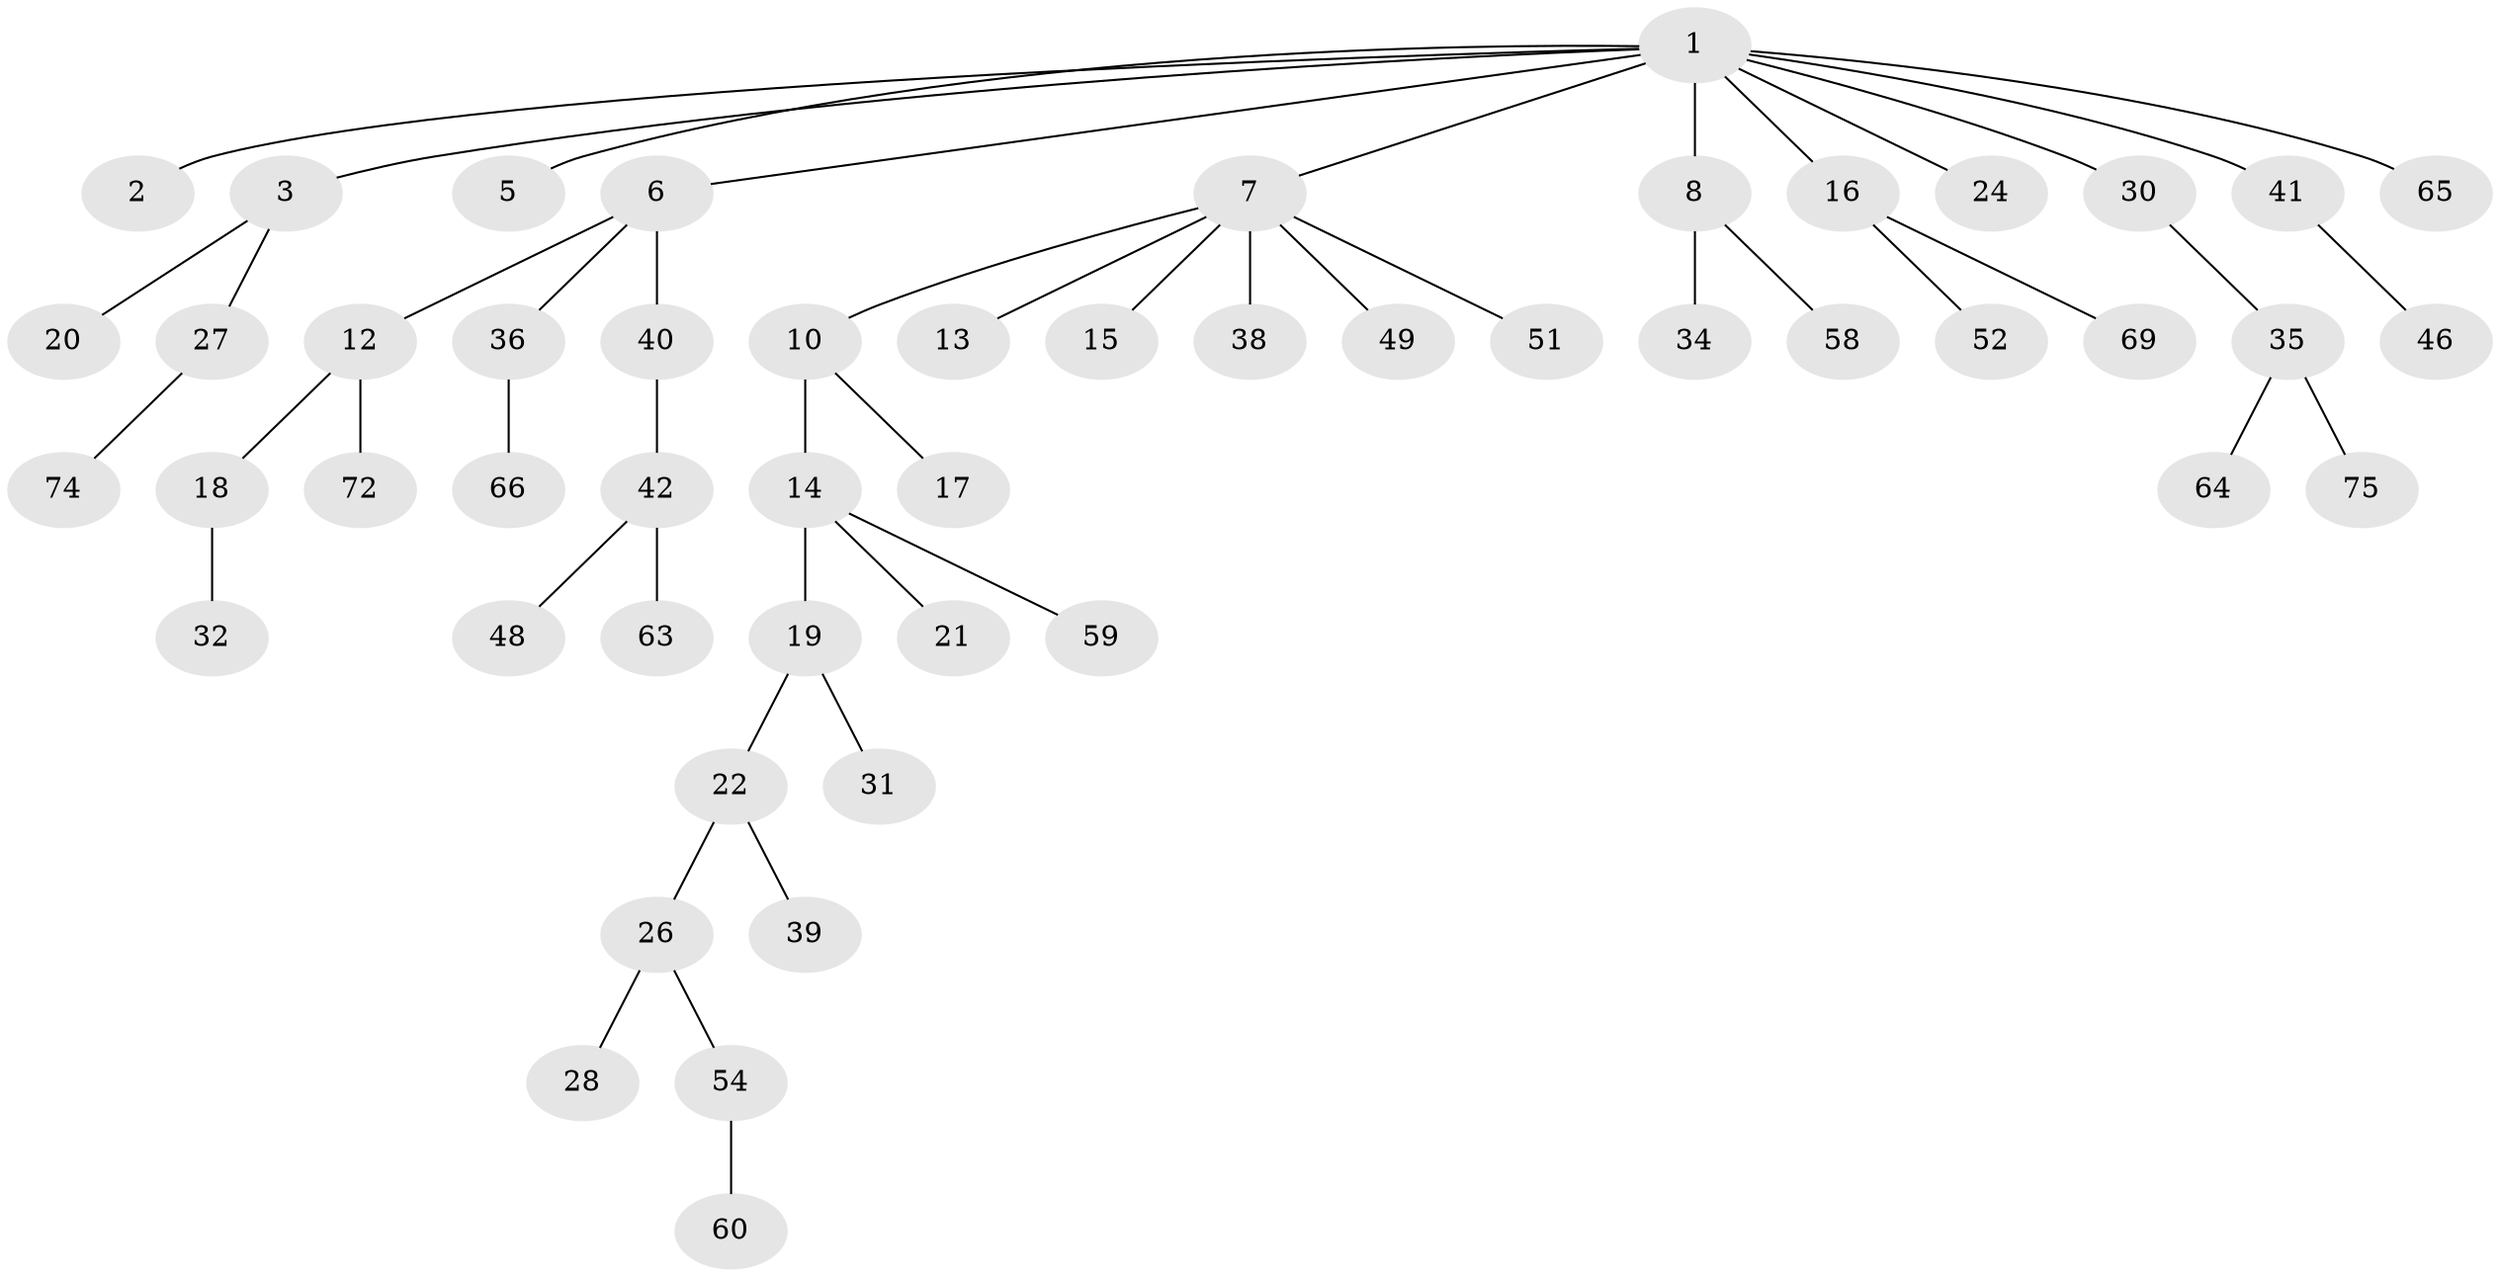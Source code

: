 // Generated by graph-tools (version 1.1) at 2025/52/02/27/25 19:52:11]
// undirected, 51 vertices, 50 edges
graph export_dot {
graph [start="1"]
  node [color=gray90,style=filled];
  1 [super="+4"];
  2;
  3 [super="+43"];
  5 [super="+37"];
  6 [super="+11"];
  7 [super="+9"];
  8 [super="+44"];
  10 [super="+53"];
  12 [super="+68"];
  13;
  14;
  15;
  16 [super="+23"];
  17;
  18 [super="+62"];
  19 [super="+25"];
  20 [super="+33"];
  21 [super="+57"];
  22 [super="+29"];
  24;
  26 [super="+47"];
  27 [super="+71"];
  28;
  30;
  31;
  32 [super="+45"];
  34;
  35 [super="+50"];
  36 [super="+67"];
  38;
  39 [super="+56"];
  40;
  41;
  42 [super="+61"];
  46;
  48 [super="+55"];
  49;
  51 [super="+70"];
  52;
  54;
  58;
  59;
  60;
  63;
  64;
  65;
  66;
  69 [super="+73"];
  72;
  74;
  75;
  1 -- 2;
  1 -- 3;
  1 -- 6;
  1 -- 8;
  1 -- 24;
  1 -- 41;
  1 -- 65;
  1 -- 16;
  1 -- 5;
  1 -- 7;
  1 -- 30;
  3 -- 20;
  3 -- 27;
  6 -- 36;
  6 -- 40;
  6 -- 12;
  7 -- 15;
  7 -- 49;
  7 -- 51;
  7 -- 10;
  7 -- 13;
  7 -- 38;
  8 -- 34;
  8 -- 58;
  10 -- 14;
  10 -- 17;
  12 -- 18;
  12 -- 72;
  14 -- 19;
  14 -- 21;
  14 -- 59;
  16 -- 52;
  16 -- 69;
  18 -- 32;
  19 -- 22;
  19 -- 31;
  22 -- 26;
  22 -- 39;
  26 -- 28;
  26 -- 54;
  27 -- 74;
  30 -- 35;
  35 -- 64;
  35 -- 75;
  36 -- 66;
  40 -- 42;
  41 -- 46;
  42 -- 48;
  42 -- 63;
  54 -- 60;
}
